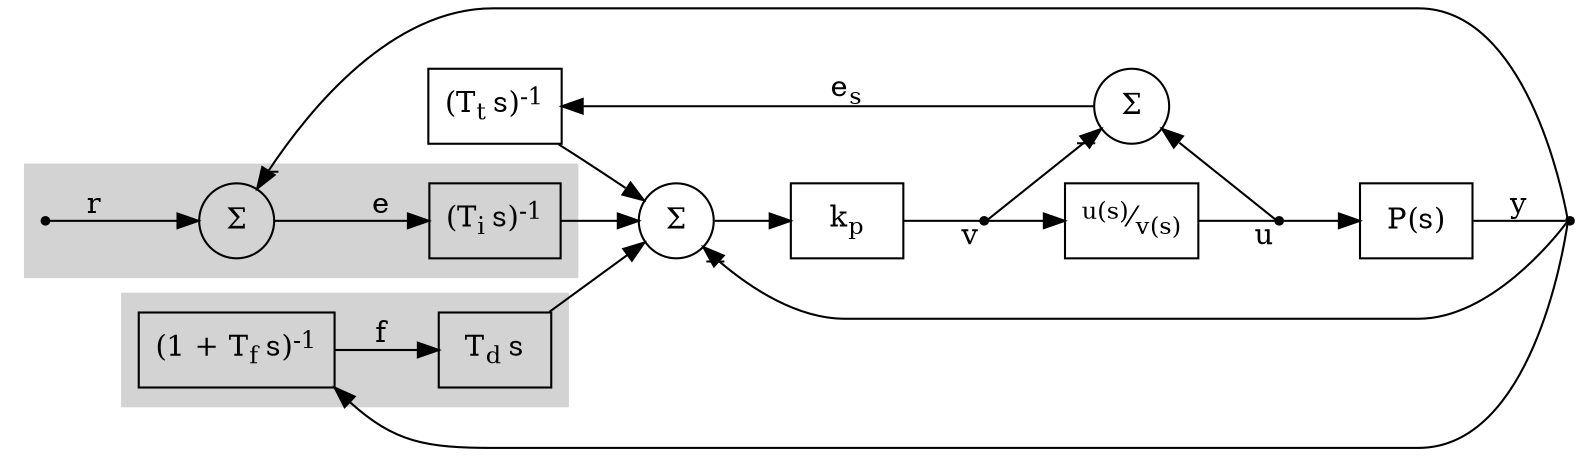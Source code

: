 digraph g {

    rankdir=LR;
    style=filled;     // DEBUG
    color=lightgrey;  // DEBUG

    subgraph cluster_0 {
        D      [shape=record, label=<T<SUB>d</SUB>&thinsp;s>];
        filter [shape=record, label=<(1 + T<SUB>f</SUB>&thinsp;s)<SUP>-1</SUP>>];
    }

    subgraph cluster_1 {
        r     [shape=point];
        sumIt [shape=circle, label=<&#931;>];
        Ii    [shape=record, label=<(T<SUB>i</SUB>&thinsp;s)<SUP>-1</SUP>>];
    }

    sum_gain [shape=circle, label=<&#931;>];
    gain     [shape=record, label=<k<SUB>p</SUB>>];
    v        [shape=point];
    actuator [shape=record, label=<<SUP>u(s)</SUP>&frasl;<SUB>v(s)</SUB>>];
    u        [shape=point,  label=<u>];
    process  [shape=record, label=<P(s)>];
    y        [shape=point];
    It       [shape=record, label=<(T<SUB>t</SUB>&thinsp;s)<SUP>-1</SUP>>];
    sum_es   [shape=circle, label=<&#931;>];

    actuator -> u        [arrowhead=none, headlabel=<u>];
    filter   -> D        [label=<f>];
    gain     -> v        [arrowhead=none, headlabel=<v>];
    u        -> process  [];
    v        -> actuator [];

    D        -> sum_gain [];
    It       -> sum_gain [];
    Ii       -> sum_gain [];
    sum_gain -> gain     [];

    r        -> sumIt    [label=<r>];
    sumIt    -> Ii       [label=<e>];

    It       -> sum_es   [dir=back, label=<e<SUB>s</SUB>>];
    sum_es   -> u        [dir=back];
    v        -> sum_es   [headlabel=<&#8722;>];

    process  -> y        [arrowhead=none, label=<y>, weight=2];
    filter   -> y        [dir=back, tailport=se];
    sum_gain -> y        [dir=back, taillabel=<&#8722;>];
    sumIt    -> y        [dir=back, taillabel=<&#8722;>];

}
